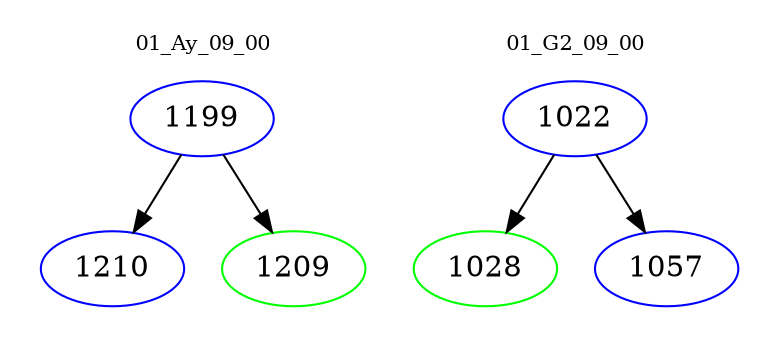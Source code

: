 digraph{
subgraph cluster_0 {
color = white
label = "01_Ay_09_00";
fontsize=10;
T0_1199 [label="1199", color="blue"]
T0_1199 -> T0_1210 [color="black"]
T0_1210 [label="1210", color="blue"]
T0_1199 -> T0_1209 [color="black"]
T0_1209 [label="1209", color="green"]
}
subgraph cluster_1 {
color = white
label = "01_G2_09_00";
fontsize=10;
T1_1022 [label="1022", color="blue"]
T1_1022 -> T1_1028 [color="black"]
T1_1028 [label="1028", color="green"]
T1_1022 -> T1_1057 [color="black"]
T1_1057 [label="1057", color="blue"]
}
}
